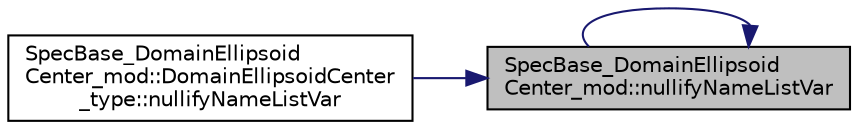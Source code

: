 digraph "SpecBase_DomainEllipsoidCenter_mod::nullifyNameListVar"
{
 // LATEX_PDF_SIZE
  edge [fontname="Helvetica",fontsize="10",labelfontname="Helvetica",labelfontsize="10"];
  node [fontname="Helvetica",fontsize="10",shape=record];
  rankdir="RL";
  Node1 [label="SpecBase_DomainEllipsoid\lCenter_mod::nullifyNameListVar",height=0.2,width=0.4,color="black", fillcolor="grey75", style="filled", fontcolor="black",tooltip=" "];
  Node1 -> Node2 [dir="back",color="midnightblue",fontsize="10",style="solid",fontname="Helvetica"];
  Node2 [label="SpecBase_DomainEllipsoid\lCenter_mod::DomainEllipsoidCenter\l_type::nullifyNameListVar",height=0.2,width=0.4,color="black", fillcolor="white", style="filled",URL="$structSpecBase__DomainEllipsoidCenter__mod_1_1DomainEllipsoidCenter__type.html#aa3235bb26e7d44b25e1bfd2961752573",tooltip=" "];
  Node1 -> Node1 [dir="back",color="midnightblue",fontsize="10",style="solid",fontname="Helvetica"];
}
